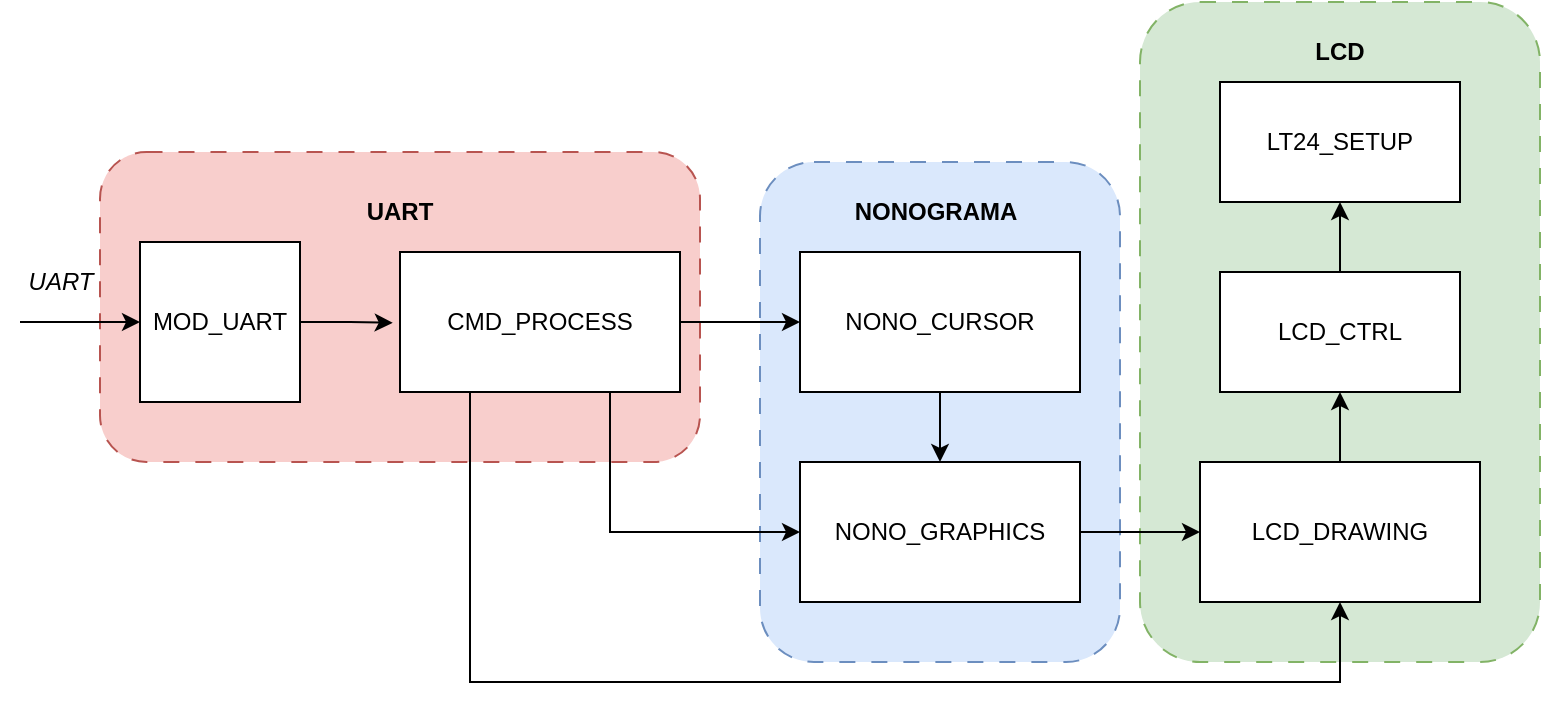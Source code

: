 <mxfile version="23.1.1" type="device">
  <diagram name="Página-1" id="q9-DQna3jhhGE2FnP4v_">
    <mxGraphModel dx="1195" dy="622" grid="1" gridSize="10" guides="1" tooltips="1" connect="1" arrows="1" fold="1" page="1" pageScale="1" pageWidth="827" pageHeight="1169" math="0" shadow="0">
      <root>
        <mxCell id="0" />
        <mxCell id="1" parent="0" />
        <mxCell id="2sW3cCJsZ8RSQjweBTMo-27" value="" style="rounded=1;whiteSpace=wrap;html=1;fillColor=#d5e8d4;strokeColor=#82b366;dashed=1;dashPattern=8 8;" vertex="1" parent="1">
          <mxGeometry x="570" y="90" width="200" height="330" as="geometry" />
        </mxCell>
        <mxCell id="2sW3cCJsZ8RSQjweBTMo-25" value="" style="rounded=1;whiteSpace=wrap;html=1;fillColor=#f8cecc;strokeColor=#b85450;dashed=1;dashPattern=8 8;" vertex="1" parent="1">
          <mxGeometry x="50" y="165" width="300" height="155" as="geometry" />
        </mxCell>
        <mxCell id="2sW3cCJsZ8RSQjweBTMo-19" value="" style="rounded=1;whiteSpace=wrap;html=1;dashed=1;dashPattern=8 8;fillColor=#dae8fc;strokeColor=#6c8ebf;" vertex="1" parent="1">
          <mxGeometry x="380" y="170" width="180" height="250" as="geometry" />
        </mxCell>
        <mxCell id="2sW3cCJsZ8RSQjweBTMo-3" style="edgeStyle=orthogonalEdgeStyle;rounded=0;orthogonalLoop=1;jettySize=auto;html=1;entryX=-0.026;entryY=0.506;entryDx=0;entryDy=0;entryPerimeter=0;" edge="1" parent="1" source="2sW3cCJsZ8RSQjweBTMo-1" target="2sW3cCJsZ8RSQjweBTMo-2">
          <mxGeometry relative="1" as="geometry">
            <mxPoint x="190" y="250" as="targetPoint" />
          </mxGeometry>
        </mxCell>
        <mxCell id="2sW3cCJsZ8RSQjweBTMo-4" style="edgeStyle=orthogonalEdgeStyle;rounded=0;orthogonalLoop=1;jettySize=auto;html=1;" edge="1" parent="1" target="2sW3cCJsZ8RSQjweBTMo-1">
          <mxGeometry relative="1" as="geometry">
            <mxPoint x="10" y="250" as="sourcePoint" />
            <Array as="points">
              <mxPoint x="20" y="250" />
              <mxPoint x="20" y="250" />
            </Array>
          </mxGeometry>
        </mxCell>
        <mxCell id="2sW3cCJsZ8RSQjweBTMo-1" value="MOD_UART" style="whiteSpace=wrap;html=1;aspect=fixed;" vertex="1" parent="1">
          <mxGeometry x="70" y="210" width="80" height="80" as="geometry" />
        </mxCell>
        <mxCell id="2sW3cCJsZ8RSQjweBTMo-7" style="edgeStyle=orthogonalEdgeStyle;rounded=0;orthogonalLoop=1;jettySize=auto;html=1;entryX=0;entryY=0.5;entryDx=0;entryDy=0;" edge="1" parent="1" source="2sW3cCJsZ8RSQjweBTMo-2" target="2sW3cCJsZ8RSQjweBTMo-6">
          <mxGeometry relative="1" as="geometry" />
        </mxCell>
        <mxCell id="2sW3cCJsZ8RSQjweBTMo-9" style="edgeStyle=orthogonalEdgeStyle;rounded=0;orthogonalLoop=1;jettySize=auto;html=1;entryX=0;entryY=0.5;entryDx=0;entryDy=0;exitX=0.75;exitY=1;exitDx=0;exitDy=0;" edge="1" parent="1" source="2sW3cCJsZ8RSQjweBTMo-2" target="2sW3cCJsZ8RSQjweBTMo-8">
          <mxGeometry relative="1" as="geometry">
            <Array as="points">
              <mxPoint x="305" y="355" />
            </Array>
          </mxGeometry>
        </mxCell>
        <mxCell id="2sW3cCJsZ8RSQjweBTMo-22" style="edgeStyle=orthogonalEdgeStyle;rounded=0;orthogonalLoop=1;jettySize=auto;html=1;entryX=0.5;entryY=1;entryDx=0;entryDy=0;exitX=0.25;exitY=1;exitDx=0;exitDy=0;" edge="1" parent="1" source="2sW3cCJsZ8RSQjweBTMo-2" target="2sW3cCJsZ8RSQjweBTMo-12">
          <mxGeometry relative="1" as="geometry">
            <Array as="points">
              <mxPoint x="235" y="430" />
              <mxPoint x="670" y="430" />
            </Array>
          </mxGeometry>
        </mxCell>
        <mxCell id="2sW3cCJsZ8RSQjweBTMo-2" value="CMD_PROCESS" style="rounded=0;whiteSpace=wrap;html=1;" vertex="1" parent="1">
          <mxGeometry x="200" y="215" width="140" height="70" as="geometry" />
        </mxCell>
        <mxCell id="2sW3cCJsZ8RSQjweBTMo-5" value="&lt;i&gt;UART&lt;/i&gt;" style="text;html=1;align=center;verticalAlign=middle;resizable=0;points=[];autosize=1;strokeColor=none;fillColor=none;" vertex="1" parent="1">
          <mxGeometry y="215" width="60" height="30" as="geometry" />
        </mxCell>
        <mxCell id="2sW3cCJsZ8RSQjweBTMo-11" value="" style="edgeStyle=orthogonalEdgeStyle;rounded=0;orthogonalLoop=1;jettySize=auto;html=1;" edge="1" parent="1" source="2sW3cCJsZ8RSQjweBTMo-6" target="2sW3cCJsZ8RSQjweBTMo-8">
          <mxGeometry relative="1" as="geometry" />
        </mxCell>
        <mxCell id="2sW3cCJsZ8RSQjweBTMo-6" value="NONO_CURSOR" style="rounded=0;whiteSpace=wrap;html=1;" vertex="1" parent="1">
          <mxGeometry x="400" y="215" width="140" height="70" as="geometry" />
        </mxCell>
        <mxCell id="2sW3cCJsZ8RSQjweBTMo-13" value="" style="edgeStyle=orthogonalEdgeStyle;rounded=0;orthogonalLoop=1;jettySize=auto;html=1;entryX=0;entryY=0.5;entryDx=0;entryDy=0;" edge="1" parent="1" source="2sW3cCJsZ8RSQjweBTMo-8" target="2sW3cCJsZ8RSQjweBTMo-12">
          <mxGeometry relative="1" as="geometry">
            <mxPoint x="590" y="355" as="targetPoint" />
          </mxGeometry>
        </mxCell>
        <mxCell id="2sW3cCJsZ8RSQjweBTMo-8" value="NONO_GRAPHICS" style="rounded=0;whiteSpace=wrap;html=1;" vertex="1" parent="1">
          <mxGeometry x="400" y="320" width="140" height="70" as="geometry" />
        </mxCell>
        <mxCell id="2sW3cCJsZ8RSQjweBTMo-14" style="edgeStyle=orthogonalEdgeStyle;rounded=0;orthogonalLoop=1;jettySize=auto;html=1;entryX=0.5;entryY=1;entryDx=0;entryDy=0;" edge="1" parent="1" source="2sW3cCJsZ8RSQjweBTMo-12" target="2sW3cCJsZ8RSQjweBTMo-15">
          <mxGeometry relative="1" as="geometry">
            <mxPoint x="680" y="450" as="targetPoint" />
          </mxGeometry>
        </mxCell>
        <mxCell id="2sW3cCJsZ8RSQjweBTMo-12" value="LCD_DRAWING" style="rounded=0;whiteSpace=wrap;html=1;" vertex="1" parent="1">
          <mxGeometry x="600" y="320" width="140" height="70" as="geometry" />
        </mxCell>
        <mxCell id="2sW3cCJsZ8RSQjweBTMo-16" style="edgeStyle=orthogonalEdgeStyle;rounded=0;orthogonalLoop=1;jettySize=auto;html=1;entryX=0.5;entryY=1;entryDx=0;entryDy=0;" edge="1" parent="1" source="2sW3cCJsZ8RSQjweBTMo-15" target="2sW3cCJsZ8RSQjweBTMo-17">
          <mxGeometry relative="1" as="geometry">
            <mxPoint x="650" y="180" as="targetPoint" />
          </mxGeometry>
        </mxCell>
        <mxCell id="2sW3cCJsZ8RSQjweBTMo-15" value="LCD_CTRL" style="rounded=0;whiteSpace=wrap;html=1;" vertex="1" parent="1">
          <mxGeometry x="610" y="225" width="120" height="60" as="geometry" />
        </mxCell>
        <mxCell id="2sW3cCJsZ8RSQjweBTMo-17" value="LT24_SETUP" style="rounded=0;whiteSpace=wrap;html=1;" vertex="1" parent="1">
          <mxGeometry x="610" y="130" width="120" height="60" as="geometry" />
        </mxCell>
        <mxCell id="2sW3cCJsZ8RSQjweBTMo-20" value="&lt;b&gt;NONOGRAMA&lt;/b&gt;" style="text;html=1;strokeColor=none;fillColor=none;align=center;verticalAlign=middle;whiteSpace=wrap;rounded=0;" vertex="1" parent="1">
          <mxGeometry x="437.5" y="180" width="60" height="30" as="geometry" />
        </mxCell>
        <mxCell id="2sW3cCJsZ8RSQjweBTMo-26" value="&lt;b&gt;UART&lt;/b&gt;" style="text;html=1;strokeColor=none;fillColor=none;align=center;verticalAlign=middle;whiteSpace=wrap;rounded=0;" vertex="1" parent="1">
          <mxGeometry x="170" y="180" width="60" height="30" as="geometry" />
        </mxCell>
        <mxCell id="2sW3cCJsZ8RSQjweBTMo-28" value="&lt;b&gt;LCD&lt;/b&gt;" style="text;html=1;strokeColor=none;fillColor=none;align=center;verticalAlign=middle;whiteSpace=wrap;rounded=0;" vertex="1" parent="1">
          <mxGeometry x="640" y="100" width="60" height="30" as="geometry" />
        </mxCell>
      </root>
    </mxGraphModel>
  </diagram>
</mxfile>
